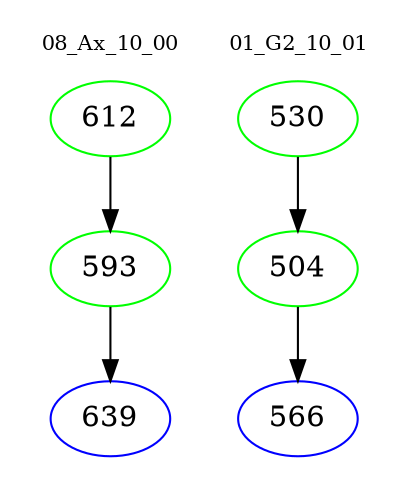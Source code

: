 digraph{
subgraph cluster_0 {
color = white
label = "08_Ax_10_00";
fontsize=10;
T0_612 [label="612", color="green"]
T0_612 -> T0_593 [color="black"]
T0_593 [label="593", color="green"]
T0_593 -> T0_639 [color="black"]
T0_639 [label="639", color="blue"]
}
subgraph cluster_1 {
color = white
label = "01_G2_10_01";
fontsize=10;
T1_530 [label="530", color="green"]
T1_530 -> T1_504 [color="black"]
T1_504 [label="504", color="green"]
T1_504 -> T1_566 [color="black"]
T1_566 [label="566", color="blue"]
}
}
